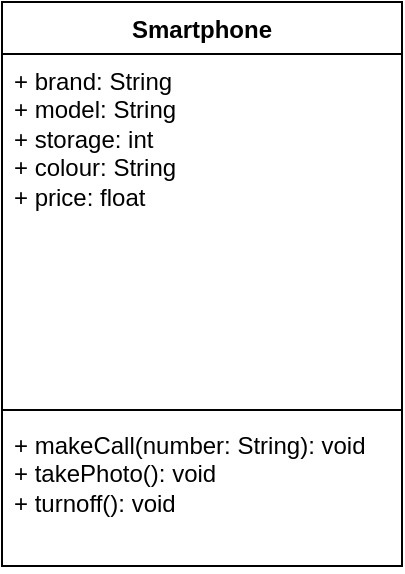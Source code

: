 <mxfile version="24.8.6">
  <diagram name="Page-1" id="hlFz1UYhofPjHulfXwUA">
    <mxGraphModel dx="794" dy="412" grid="1" gridSize="10" guides="1" tooltips="1" connect="1" arrows="1" fold="1" page="1" pageScale="1" pageWidth="850" pageHeight="1100" math="0" shadow="0">
      <root>
        <mxCell id="0" />
        <mxCell id="1" parent="0" />
        <mxCell id="FBzPnQI0qIL7MLcnvGNY-1" value="Smartphone" style="swimlane;fontStyle=1;align=center;verticalAlign=top;childLayout=stackLayout;horizontal=1;startSize=26;horizontalStack=0;resizeParent=1;resizeParentMax=0;resizeLast=0;collapsible=1;marginBottom=0;whiteSpace=wrap;html=1;" vertex="1" parent="1">
          <mxGeometry x="320" y="150" width="200" height="282" as="geometry" />
        </mxCell>
        <mxCell id="FBzPnQI0qIL7MLcnvGNY-2" value="+ brand: String&lt;div&gt;+ model: String&lt;/div&gt;&lt;div&gt;+ storage: int&lt;/div&gt;&lt;div&gt;+ colour: String&lt;/div&gt;&lt;div&gt;+ price: float&lt;/div&gt;" style="text;strokeColor=none;fillColor=none;align=left;verticalAlign=top;spacingLeft=4;spacingRight=4;overflow=hidden;rotatable=0;points=[[0,0.5],[1,0.5]];portConstraint=eastwest;whiteSpace=wrap;html=1;" vertex="1" parent="FBzPnQI0qIL7MLcnvGNY-1">
          <mxGeometry y="26" width="200" height="174" as="geometry" />
        </mxCell>
        <mxCell id="FBzPnQI0qIL7MLcnvGNY-3" value="" style="line;strokeWidth=1;fillColor=none;align=left;verticalAlign=middle;spacingTop=-1;spacingLeft=3;spacingRight=3;rotatable=0;labelPosition=right;points=[];portConstraint=eastwest;strokeColor=inherit;" vertex="1" parent="FBzPnQI0qIL7MLcnvGNY-1">
          <mxGeometry y="200" width="200" height="8" as="geometry" />
        </mxCell>
        <mxCell id="FBzPnQI0qIL7MLcnvGNY-4" value="+ &lt;span class=&quot;hljs-built_in&quot;&gt;makeCall&lt;/span&gt;(number: &lt;span class=&quot;hljs-type&quot;&gt;String&lt;/span&gt;): &lt;span class=&quot;hljs-type&quot;&gt;void&lt;/span&gt;&amp;nbsp;&amp;nbsp;&lt;div&gt;+ &lt;span class=&quot;hljs-built_in&quot;&gt;takePhoto&lt;/span&gt;(): &lt;span class=&quot;hljs-type&quot;&gt;void&lt;/span&gt;&amp;nbsp;&lt;/div&gt;&lt;div&gt;+ &lt;span class=&quot;hljs-built_in&quot;&gt;turnoff&lt;/span&gt;(): &lt;span class=&quot;hljs-type&quot;&gt;void&lt;/span&gt;&lt;/div&gt;" style="text;strokeColor=none;fillColor=none;align=left;verticalAlign=top;spacingLeft=4;spacingRight=4;overflow=hidden;rotatable=0;points=[[0,0.5],[1,0.5]];portConstraint=eastwest;whiteSpace=wrap;html=1;" vertex="1" parent="FBzPnQI0qIL7MLcnvGNY-1">
          <mxGeometry y="208" width="200" height="74" as="geometry" />
        </mxCell>
      </root>
    </mxGraphModel>
  </diagram>
</mxfile>
